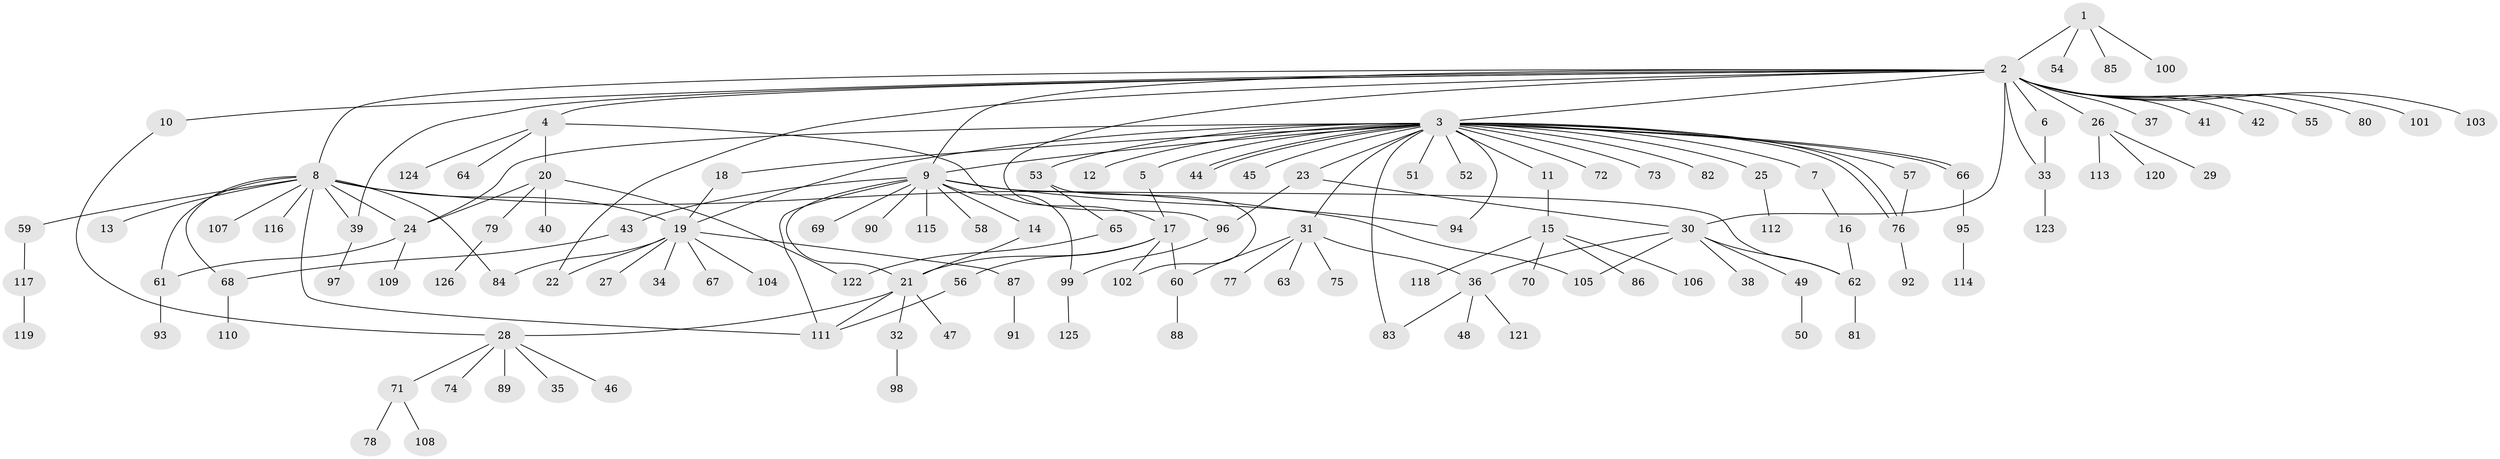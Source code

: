// coarse degree distribution, {1: 0.8253968253968254, 2: 0.06349206349206349, 28: 0.015873015873015872, 7: 0.015873015873015872, 23: 0.015873015873015872, 4: 0.015873015873015872, 10: 0.015873015873015872, 3: 0.015873015873015872, 5: 0.015873015873015872}
// Generated by graph-tools (version 1.1) at 2025/51/03/04/25 21:51:17]
// undirected, 126 vertices, 159 edges
graph export_dot {
graph [start="1"]
  node [color=gray90,style=filled];
  1;
  2;
  3;
  4;
  5;
  6;
  7;
  8;
  9;
  10;
  11;
  12;
  13;
  14;
  15;
  16;
  17;
  18;
  19;
  20;
  21;
  22;
  23;
  24;
  25;
  26;
  27;
  28;
  29;
  30;
  31;
  32;
  33;
  34;
  35;
  36;
  37;
  38;
  39;
  40;
  41;
  42;
  43;
  44;
  45;
  46;
  47;
  48;
  49;
  50;
  51;
  52;
  53;
  54;
  55;
  56;
  57;
  58;
  59;
  60;
  61;
  62;
  63;
  64;
  65;
  66;
  67;
  68;
  69;
  70;
  71;
  72;
  73;
  74;
  75;
  76;
  77;
  78;
  79;
  80;
  81;
  82;
  83;
  84;
  85;
  86;
  87;
  88;
  89;
  90;
  91;
  92;
  93;
  94;
  95;
  96;
  97;
  98;
  99;
  100;
  101;
  102;
  103;
  104;
  105;
  106;
  107;
  108;
  109;
  110;
  111;
  112;
  113;
  114;
  115;
  116;
  117;
  118;
  119;
  120;
  121;
  122;
  123;
  124;
  125;
  126;
  1 -- 2;
  1 -- 54;
  1 -- 85;
  1 -- 100;
  2 -- 3;
  2 -- 4;
  2 -- 6;
  2 -- 8;
  2 -- 9;
  2 -- 10;
  2 -- 22;
  2 -- 26;
  2 -- 30;
  2 -- 33;
  2 -- 37;
  2 -- 39;
  2 -- 41;
  2 -- 42;
  2 -- 55;
  2 -- 80;
  2 -- 96;
  2 -- 101;
  2 -- 103;
  3 -- 5;
  3 -- 7;
  3 -- 9;
  3 -- 11;
  3 -- 12;
  3 -- 18;
  3 -- 19;
  3 -- 23;
  3 -- 24;
  3 -- 25;
  3 -- 31;
  3 -- 44;
  3 -- 44;
  3 -- 45;
  3 -- 51;
  3 -- 52;
  3 -- 53;
  3 -- 57;
  3 -- 66;
  3 -- 66;
  3 -- 72;
  3 -- 73;
  3 -- 76;
  3 -- 76;
  3 -- 82;
  3 -- 83;
  3 -- 94;
  4 -- 17;
  4 -- 20;
  4 -- 64;
  4 -- 124;
  5 -- 17;
  6 -- 33;
  7 -- 16;
  8 -- 13;
  8 -- 19;
  8 -- 24;
  8 -- 39;
  8 -- 59;
  8 -- 61;
  8 -- 68;
  8 -- 84;
  8 -- 105;
  8 -- 107;
  8 -- 111;
  8 -- 116;
  9 -- 14;
  9 -- 21;
  9 -- 43;
  9 -- 58;
  9 -- 62;
  9 -- 69;
  9 -- 90;
  9 -- 94;
  9 -- 99;
  9 -- 111;
  9 -- 115;
  10 -- 28;
  11 -- 15;
  14 -- 21;
  15 -- 70;
  15 -- 86;
  15 -- 106;
  15 -- 118;
  16 -- 62;
  17 -- 21;
  17 -- 56;
  17 -- 60;
  17 -- 102;
  18 -- 19;
  19 -- 22;
  19 -- 27;
  19 -- 34;
  19 -- 67;
  19 -- 84;
  19 -- 87;
  19 -- 104;
  20 -- 24;
  20 -- 40;
  20 -- 79;
  20 -- 122;
  21 -- 28;
  21 -- 32;
  21 -- 47;
  21 -- 111;
  23 -- 30;
  23 -- 96;
  24 -- 61;
  24 -- 109;
  25 -- 112;
  26 -- 29;
  26 -- 113;
  26 -- 120;
  28 -- 35;
  28 -- 46;
  28 -- 71;
  28 -- 74;
  28 -- 89;
  30 -- 36;
  30 -- 38;
  30 -- 49;
  30 -- 62;
  30 -- 105;
  31 -- 36;
  31 -- 60;
  31 -- 63;
  31 -- 75;
  31 -- 77;
  32 -- 98;
  33 -- 123;
  36 -- 48;
  36 -- 83;
  36 -- 121;
  39 -- 97;
  43 -- 68;
  49 -- 50;
  53 -- 65;
  53 -- 102;
  56 -- 111;
  57 -- 76;
  59 -- 117;
  60 -- 88;
  61 -- 93;
  62 -- 81;
  65 -- 122;
  66 -- 95;
  68 -- 110;
  71 -- 78;
  71 -- 108;
  76 -- 92;
  79 -- 126;
  87 -- 91;
  95 -- 114;
  96 -- 99;
  99 -- 125;
  117 -- 119;
}

